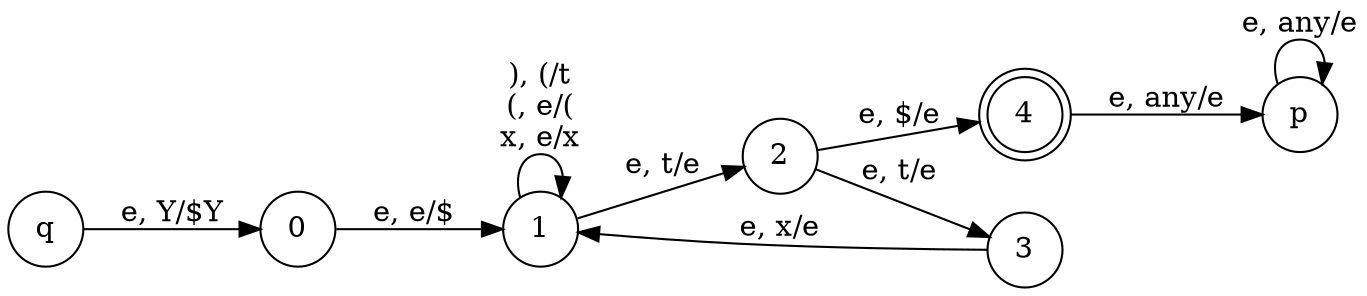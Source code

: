 digraph PDA {
	rankdir=LR;
	q [shape=circle];
	q -> 0[label="e, Y/$Y"]
	0 [shape=circle];
	0 -> 1[label="e, e/$"]
	1 [shape=circle];
	1 -> 1[label="), (/t\n(, e/(\nx, e/x"]
	1 -> 2[label="e, t/e"]
	2 [shape=circle];
	2 -> 3[label="e, t/e"]
	2 -> 4[label="e, $/e"]
	3 [shape=circle];
	3 -> 1[label="e, x/e"]
	4 [shape=doublecircle];
	4 -> p[label="e, any/e"]
	p [shape=circle];
	p -> p[label="e, any/e"]
}